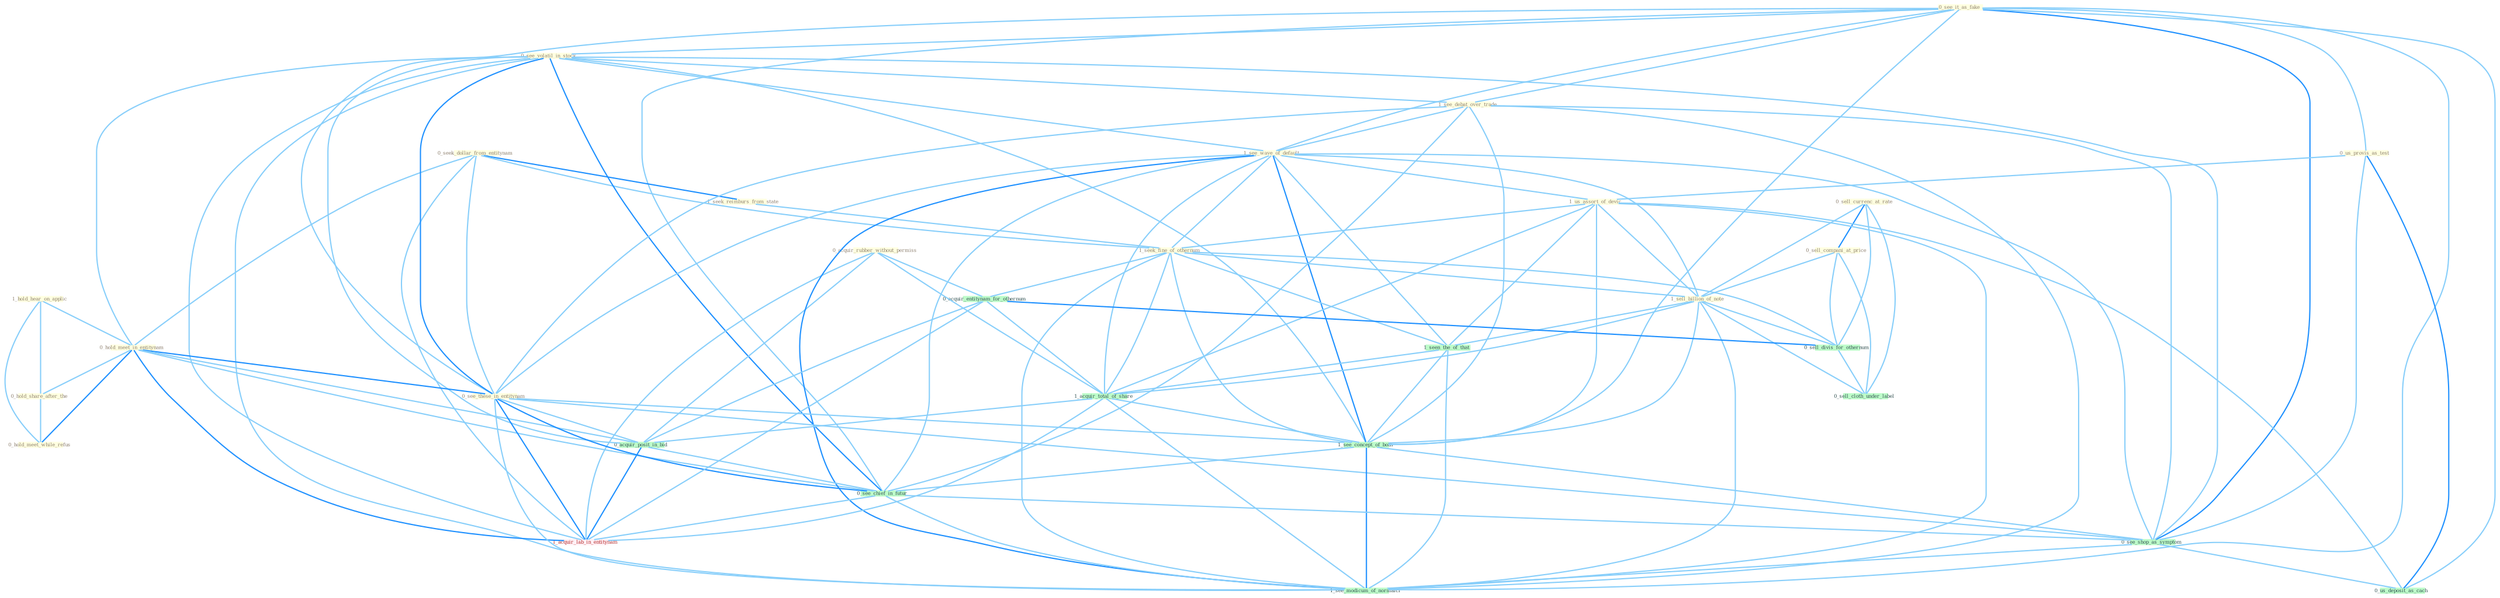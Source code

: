 Graph G{ 
    node
    [shape=polygon,style=filled,width=.5,height=.06,color="#BDFCC9",fixedsize=true,fontsize=4,
    fontcolor="#2f4f4f"];
    {node
    [color="#ffffe0", fontcolor="#8b7d6b"] "0_see_it_as_fake " "0_seek_dollar_from_entitynam " "0_see_volatil_in_stock " "1_hold_hear_on_applic " "0_hold_meet_in_entitynam " "1_seek_reimburs_from_state " "0_us_provis_as_test " "0_sell_currenc_at_rate " "0_acquir_rubber_without_permiss " "1_see_debat_over_trade " "1_see_wave_of_default " "0_hold_share_after_the " "0_sell_compani_at_price " "0_see_these_in_entitynam " "0_hold_meet_while_refus " "1_us_assort_of_devic " "1_seek_fine_of_othernum " "1_sell_billion_of_note "}
{node [color="#fff0f5", fontcolor="#b22222"] "1_acquir_lab_in_entitynam "}
edge [color="#B0E2FF"];

	"0_see_it_as_fake " -- "0_see_volatil_in_stock " [w="1", color="#87cefa" ];
	"0_see_it_as_fake " -- "0_us_provis_as_test " [w="1", color="#87cefa" ];
	"0_see_it_as_fake " -- "1_see_debat_over_trade " [w="1", color="#87cefa" ];
	"0_see_it_as_fake " -- "1_see_wave_of_default " [w="1", color="#87cefa" ];
	"0_see_it_as_fake " -- "0_see_these_in_entitynam " [w="1", color="#87cefa" ];
	"0_see_it_as_fake " -- "1_see_concept_of_both " [w="1", color="#87cefa" ];
	"0_see_it_as_fake " -- "0_see_chief_in_futur " [w="1", color="#87cefa" ];
	"0_see_it_as_fake " -- "0_see_shop_as_symptom " [w="2", color="#1e90ff" , len=0.8];
	"0_see_it_as_fake " -- "0_us_deposit_as_cach " [w="1", color="#87cefa" ];
	"0_see_it_as_fake " -- "1_see_modicum_of_normalci " [w="1", color="#87cefa" ];
	"0_seek_dollar_from_entitynam " -- "0_hold_meet_in_entitynam " [w="1", color="#87cefa" ];
	"0_seek_dollar_from_entitynam " -- "1_seek_reimburs_from_state " [w="2", color="#1e90ff" , len=0.8];
	"0_seek_dollar_from_entitynam " -- "0_see_these_in_entitynam " [w="1", color="#87cefa" ];
	"0_seek_dollar_from_entitynam " -- "1_seek_fine_of_othernum " [w="1", color="#87cefa" ];
	"0_seek_dollar_from_entitynam " -- "1_acquir_lab_in_entitynam " [w="1", color="#87cefa" ];
	"0_see_volatil_in_stock " -- "0_hold_meet_in_entitynam " [w="1", color="#87cefa" ];
	"0_see_volatil_in_stock " -- "1_see_debat_over_trade " [w="1", color="#87cefa" ];
	"0_see_volatil_in_stock " -- "1_see_wave_of_default " [w="1", color="#87cefa" ];
	"0_see_volatil_in_stock " -- "0_see_these_in_entitynam " [w="2", color="#1e90ff" , len=0.8];
	"0_see_volatil_in_stock " -- "0_acquir_posit_in_bid " [w="1", color="#87cefa" ];
	"0_see_volatil_in_stock " -- "1_see_concept_of_both " [w="1", color="#87cefa" ];
	"0_see_volatil_in_stock " -- "0_see_chief_in_futur " [w="2", color="#1e90ff" , len=0.8];
	"0_see_volatil_in_stock " -- "0_see_shop_as_symptom " [w="1", color="#87cefa" ];
	"0_see_volatil_in_stock " -- "1_acquir_lab_in_entitynam " [w="1", color="#87cefa" ];
	"0_see_volatil_in_stock " -- "1_see_modicum_of_normalci " [w="1", color="#87cefa" ];
	"1_hold_hear_on_applic " -- "0_hold_meet_in_entitynam " [w="1", color="#87cefa" ];
	"1_hold_hear_on_applic " -- "0_hold_share_after_the " [w="1", color="#87cefa" ];
	"1_hold_hear_on_applic " -- "0_hold_meet_while_refus " [w="1", color="#87cefa" ];
	"0_hold_meet_in_entitynam " -- "0_hold_share_after_the " [w="1", color="#87cefa" ];
	"0_hold_meet_in_entitynam " -- "0_see_these_in_entitynam " [w="2", color="#1e90ff" , len=0.8];
	"0_hold_meet_in_entitynam " -- "0_hold_meet_while_refus " [w="2", color="#1e90ff" , len=0.8];
	"0_hold_meet_in_entitynam " -- "0_acquir_posit_in_bid " [w="1", color="#87cefa" ];
	"0_hold_meet_in_entitynam " -- "0_see_chief_in_futur " [w="1", color="#87cefa" ];
	"0_hold_meet_in_entitynam " -- "1_acquir_lab_in_entitynam " [w="2", color="#1e90ff" , len=0.8];
	"1_seek_reimburs_from_state " -- "1_seek_fine_of_othernum " [w="1", color="#87cefa" ];
	"0_us_provis_as_test " -- "1_us_assort_of_devic " [w="1", color="#87cefa" ];
	"0_us_provis_as_test " -- "0_see_shop_as_symptom " [w="1", color="#87cefa" ];
	"0_us_provis_as_test " -- "0_us_deposit_as_cach " [w="2", color="#1e90ff" , len=0.8];
	"0_sell_currenc_at_rate " -- "0_sell_compani_at_price " [w="2", color="#1e90ff" , len=0.8];
	"0_sell_currenc_at_rate " -- "1_sell_billion_of_note " [w="1", color="#87cefa" ];
	"0_sell_currenc_at_rate " -- "0_sell_divis_for_othernum " [w="1", color="#87cefa" ];
	"0_sell_currenc_at_rate " -- "0_sell_cloth_under_label " [w="1", color="#87cefa" ];
	"0_acquir_rubber_without_permiss " -- "0_acquir_entitynam_for_othernum " [w="1", color="#87cefa" ];
	"0_acquir_rubber_without_permiss " -- "1_acquir_total_of_share " [w="1", color="#87cefa" ];
	"0_acquir_rubber_without_permiss " -- "0_acquir_posit_in_bid " [w="1", color="#87cefa" ];
	"0_acquir_rubber_without_permiss " -- "1_acquir_lab_in_entitynam " [w="1", color="#87cefa" ];
	"1_see_debat_over_trade " -- "1_see_wave_of_default " [w="1", color="#87cefa" ];
	"1_see_debat_over_trade " -- "0_see_these_in_entitynam " [w="1", color="#87cefa" ];
	"1_see_debat_over_trade " -- "1_see_concept_of_both " [w="1", color="#87cefa" ];
	"1_see_debat_over_trade " -- "0_see_chief_in_futur " [w="1", color="#87cefa" ];
	"1_see_debat_over_trade " -- "0_see_shop_as_symptom " [w="1", color="#87cefa" ];
	"1_see_debat_over_trade " -- "1_see_modicum_of_normalci " [w="1", color="#87cefa" ];
	"1_see_wave_of_default " -- "0_see_these_in_entitynam " [w="1", color="#87cefa" ];
	"1_see_wave_of_default " -- "1_us_assort_of_devic " [w="1", color="#87cefa" ];
	"1_see_wave_of_default " -- "1_seek_fine_of_othernum " [w="1", color="#87cefa" ];
	"1_see_wave_of_default " -- "1_sell_billion_of_note " [w="1", color="#87cefa" ];
	"1_see_wave_of_default " -- "1_seen_the_of_that " [w="1", color="#87cefa" ];
	"1_see_wave_of_default " -- "1_acquir_total_of_share " [w="1", color="#87cefa" ];
	"1_see_wave_of_default " -- "1_see_concept_of_both " [w="2", color="#1e90ff" , len=0.8];
	"1_see_wave_of_default " -- "0_see_chief_in_futur " [w="1", color="#87cefa" ];
	"1_see_wave_of_default " -- "0_see_shop_as_symptom " [w="1", color="#87cefa" ];
	"1_see_wave_of_default " -- "1_see_modicum_of_normalci " [w="2", color="#1e90ff" , len=0.8];
	"0_hold_share_after_the " -- "0_hold_meet_while_refus " [w="1", color="#87cefa" ];
	"0_sell_compani_at_price " -- "1_sell_billion_of_note " [w="1", color="#87cefa" ];
	"0_sell_compani_at_price " -- "0_sell_divis_for_othernum " [w="1", color="#87cefa" ];
	"0_sell_compani_at_price " -- "0_sell_cloth_under_label " [w="1", color="#87cefa" ];
	"0_see_these_in_entitynam " -- "0_acquir_posit_in_bid " [w="1", color="#87cefa" ];
	"0_see_these_in_entitynam " -- "1_see_concept_of_both " [w="1", color="#87cefa" ];
	"0_see_these_in_entitynam " -- "0_see_chief_in_futur " [w="2", color="#1e90ff" , len=0.8];
	"0_see_these_in_entitynam " -- "0_see_shop_as_symptom " [w="1", color="#87cefa" ];
	"0_see_these_in_entitynam " -- "1_acquir_lab_in_entitynam " [w="2", color="#1e90ff" , len=0.8];
	"0_see_these_in_entitynam " -- "1_see_modicum_of_normalci " [w="1", color="#87cefa" ];
	"1_us_assort_of_devic " -- "1_seek_fine_of_othernum " [w="1", color="#87cefa" ];
	"1_us_assort_of_devic " -- "1_sell_billion_of_note " [w="1", color="#87cefa" ];
	"1_us_assort_of_devic " -- "1_seen_the_of_that " [w="1", color="#87cefa" ];
	"1_us_assort_of_devic " -- "1_acquir_total_of_share " [w="1", color="#87cefa" ];
	"1_us_assort_of_devic " -- "1_see_concept_of_both " [w="1", color="#87cefa" ];
	"1_us_assort_of_devic " -- "0_us_deposit_as_cach " [w="1", color="#87cefa" ];
	"1_us_assort_of_devic " -- "1_see_modicum_of_normalci " [w="1", color="#87cefa" ];
	"1_seek_fine_of_othernum " -- "1_sell_billion_of_note " [w="1", color="#87cefa" ];
	"1_seek_fine_of_othernum " -- "0_acquir_entitynam_for_othernum " [w="1", color="#87cefa" ];
	"1_seek_fine_of_othernum " -- "1_seen_the_of_that " [w="1", color="#87cefa" ];
	"1_seek_fine_of_othernum " -- "0_sell_divis_for_othernum " [w="1", color="#87cefa" ];
	"1_seek_fine_of_othernum " -- "1_acquir_total_of_share " [w="1", color="#87cefa" ];
	"1_seek_fine_of_othernum " -- "1_see_concept_of_both " [w="1", color="#87cefa" ];
	"1_seek_fine_of_othernum " -- "1_see_modicum_of_normalci " [w="1", color="#87cefa" ];
	"1_sell_billion_of_note " -- "1_seen_the_of_that " [w="1", color="#87cefa" ];
	"1_sell_billion_of_note " -- "0_sell_divis_for_othernum " [w="1", color="#87cefa" ];
	"1_sell_billion_of_note " -- "1_acquir_total_of_share " [w="1", color="#87cefa" ];
	"1_sell_billion_of_note " -- "0_sell_cloth_under_label " [w="1", color="#87cefa" ];
	"1_sell_billion_of_note " -- "1_see_concept_of_both " [w="1", color="#87cefa" ];
	"1_sell_billion_of_note " -- "1_see_modicum_of_normalci " [w="1", color="#87cefa" ];
	"0_acquir_entitynam_for_othernum " -- "0_sell_divis_for_othernum " [w="2", color="#1e90ff" , len=0.8];
	"0_acquir_entitynam_for_othernum " -- "1_acquir_total_of_share " [w="1", color="#87cefa" ];
	"0_acquir_entitynam_for_othernum " -- "0_acquir_posit_in_bid " [w="1", color="#87cefa" ];
	"0_acquir_entitynam_for_othernum " -- "1_acquir_lab_in_entitynam " [w="1", color="#87cefa" ];
	"1_seen_the_of_that " -- "1_acquir_total_of_share " [w="1", color="#87cefa" ];
	"1_seen_the_of_that " -- "1_see_concept_of_both " [w="1", color="#87cefa" ];
	"1_seen_the_of_that " -- "1_see_modicum_of_normalci " [w="1", color="#87cefa" ];
	"0_sell_divis_for_othernum " -- "0_sell_cloth_under_label " [w="1", color="#87cefa" ];
	"1_acquir_total_of_share " -- "0_acquir_posit_in_bid " [w="1", color="#87cefa" ];
	"1_acquir_total_of_share " -- "1_see_concept_of_both " [w="1", color="#87cefa" ];
	"1_acquir_total_of_share " -- "1_acquir_lab_in_entitynam " [w="1", color="#87cefa" ];
	"1_acquir_total_of_share " -- "1_see_modicum_of_normalci " [w="1", color="#87cefa" ];
	"0_acquir_posit_in_bid " -- "0_see_chief_in_futur " [w="1", color="#87cefa" ];
	"0_acquir_posit_in_bid " -- "1_acquir_lab_in_entitynam " [w="2", color="#1e90ff" , len=0.8];
	"1_see_concept_of_both " -- "0_see_chief_in_futur " [w="1", color="#87cefa" ];
	"1_see_concept_of_both " -- "0_see_shop_as_symptom " [w="1", color="#87cefa" ];
	"1_see_concept_of_both " -- "1_see_modicum_of_normalci " [w="2", color="#1e90ff" , len=0.8];
	"0_see_chief_in_futur " -- "0_see_shop_as_symptom " [w="1", color="#87cefa" ];
	"0_see_chief_in_futur " -- "1_acquir_lab_in_entitynam " [w="1", color="#87cefa" ];
	"0_see_chief_in_futur " -- "1_see_modicum_of_normalci " [w="1", color="#87cefa" ];
	"0_see_shop_as_symptom " -- "0_us_deposit_as_cach " [w="1", color="#87cefa" ];
	"0_see_shop_as_symptom " -- "1_see_modicum_of_normalci " [w="1", color="#87cefa" ];
}